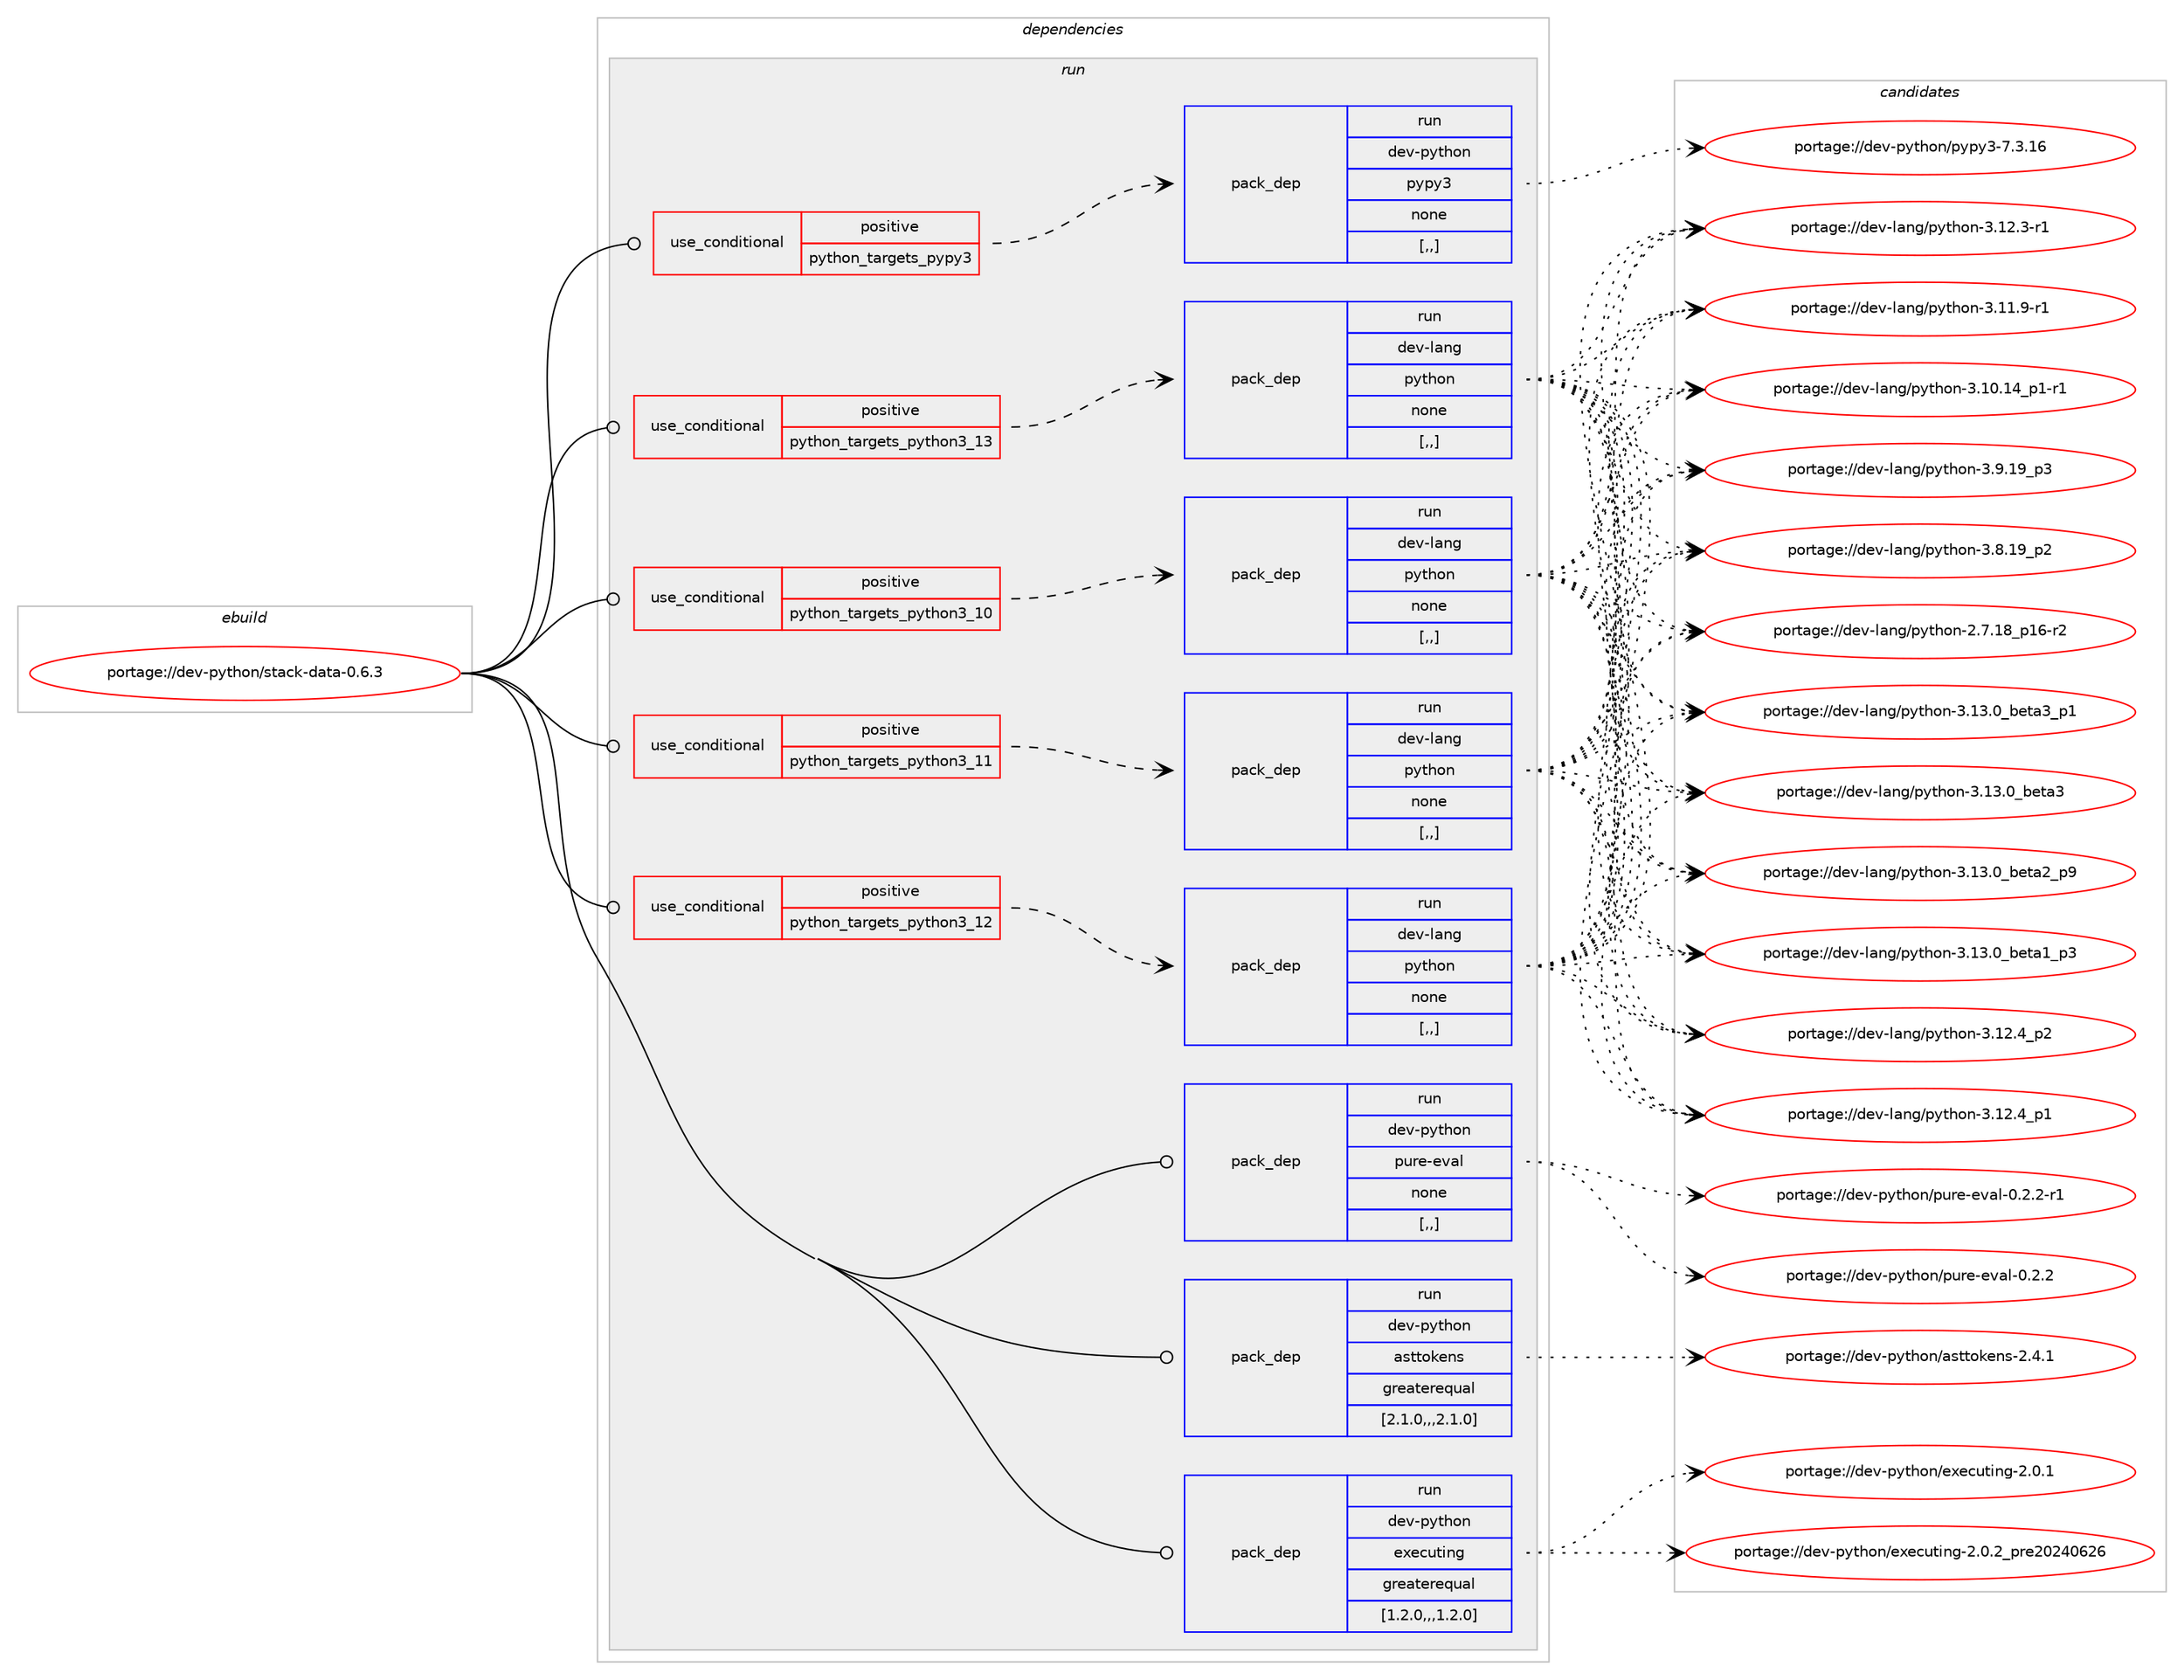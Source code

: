 digraph prolog {

# *************
# Graph options
# *************

newrank=true;
concentrate=true;
compound=true;
graph [rankdir=LR,fontname=Helvetica,fontsize=10,ranksep=1.5];#, ranksep=2.5, nodesep=0.2];
edge  [arrowhead=vee];
node  [fontname=Helvetica,fontsize=10];

# **********
# The ebuild
# **********

subgraph cluster_leftcol {
color=gray;
label=<<i>ebuild</i>>;
id [label="portage://dev-python/stack-data-0.6.3", color=red, width=4, href="../dev-python/stack-data-0.6.3.svg"];
}

# ****************
# The dependencies
# ****************

subgraph cluster_midcol {
color=gray;
label=<<i>dependencies</i>>;
subgraph cluster_compile {
fillcolor="#eeeeee";
style=filled;
label=<<i>compile</i>>;
}
subgraph cluster_compileandrun {
fillcolor="#eeeeee";
style=filled;
label=<<i>compile and run</i>>;
}
subgraph cluster_run {
fillcolor="#eeeeee";
style=filled;
label=<<i>run</i>>;
subgraph cond39898 {
dependency164182 [label=<<TABLE BORDER="0" CELLBORDER="1" CELLSPACING="0" CELLPADDING="4"><TR><TD ROWSPAN="3" CELLPADDING="10">use_conditional</TD></TR><TR><TD>positive</TD></TR><TR><TD>python_targets_pypy3</TD></TR></TABLE>>, shape=none, color=red];
subgraph pack123012 {
dependency164183 [label=<<TABLE BORDER="0" CELLBORDER="1" CELLSPACING="0" CELLPADDING="4" WIDTH="220"><TR><TD ROWSPAN="6" CELLPADDING="30">pack_dep</TD></TR><TR><TD WIDTH="110">run</TD></TR><TR><TD>dev-python</TD></TR><TR><TD>pypy3</TD></TR><TR><TD>none</TD></TR><TR><TD>[,,]</TD></TR></TABLE>>, shape=none, color=blue];
}
dependency164182:e -> dependency164183:w [weight=20,style="dashed",arrowhead="vee"];
}
id:e -> dependency164182:w [weight=20,style="solid",arrowhead="odot"];
subgraph cond39899 {
dependency164184 [label=<<TABLE BORDER="0" CELLBORDER="1" CELLSPACING="0" CELLPADDING="4"><TR><TD ROWSPAN="3" CELLPADDING="10">use_conditional</TD></TR><TR><TD>positive</TD></TR><TR><TD>python_targets_python3_10</TD></TR></TABLE>>, shape=none, color=red];
subgraph pack123013 {
dependency164185 [label=<<TABLE BORDER="0" CELLBORDER="1" CELLSPACING="0" CELLPADDING="4" WIDTH="220"><TR><TD ROWSPAN="6" CELLPADDING="30">pack_dep</TD></TR><TR><TD WIDTH="110">run</TD></TR><TR><TD>dev-lang</TD></TR><TR><TD>python</TD></TR><TR><TD>none</TD></TR><TR><TD>[,,]</TD></TR></TABLE>>, shape=none, color=blue];
}
dependency164184:e -> dependency164185:w [weight=20,style="dashed",arrowhead="vee"];
}
id:e -> dependency164184:w [weight=20,style="solid",arrowhead="odot"];
subgraph cond39900 {
dependency164186 [label=<<TABLE BORDER="0" CELLBORDER="1" CELLSPACING="0" CELLPADDING="4"><TR><TD ROWSPAN="3" CELLPADDING="10">use_conditional</TD></TR><TR><TD>positive</TD></TR><TR><TD>python_targets_python3_11</TD></TR></TABLE>>, shape=none, color=red];
subgraph pack123014 {
dependency164187 [label=<<TABLE BORDER="0" CELLBORDER="1" CELLSPACING="0" CELLPADDING="4" WIDTH="220"><TR><TD ROWSPAN="6" CELLPADDING="30">pack_dep</TD></TR><TR><TD WIDTH="110">run</TD></TR><TR><TD>dev-lang</TD></TR><TR><TD>python</TD></TR><TR><TD>none</TD></TR><TR><TD>[,,]</TD></TR></TABLE>>, shape=none, color=blue];
}
dependency164186:e -> dependency164187:w [weight=20,style="dashed",arrowhead="vee"];
}
id:e -> dependency164186:w [weight=20,style="solid",arrowhead="odot"];
subgraph cond39901 {
dependency164188 [label=<<TABLE BORDER="0" CELLBORDER="1" CELLSPACING="0" CELLPADDING="4"><TR><TD ROWSPAN="3" CELLPADDING="10">use_conditional</TD></TR><TR><TD>positive</TD></TR><TR><TD>python_targets_python3_12</TD></TR></TABLE>>, shape=none, color=red];
subgraph pack123015 {
dependency164189 [label=<<TABLE BORDER="0" CELLBORDER="1" CELLSPACING="0" CELLPADDING="4" WIDTH="220"><TR><TD ROWSPAN="6" CELLPADDING="30">pack_dep</TD></TR><TR><TD WIDTH="110">run</TD></TR><TR><TD>dev-lang</TD></TR><TR><TD>python</TD></TR><TR><TD>none</TD></TR><TR><TD>[,,]</TD></TR></TABLE>>, shape=none, color=blue];
}
dependency164188:e -> dependency164189:w [weight=20,style="dashed",arrowhead="vee"];
}
id:e -> dependency164188:w [weight=20,style="solid",arrowhead="odot"];
subgraph cond39902 {
dependency164190 [label=<<TABLE BORDER="0" CELLBORDER="1" CELLSPACING="0" CELLPADDING="4"><TR><TD ROWSPAN="3" CELLPADDING="10">use_conditional</TD></TR><TR><TD>positive</TD></TR><TR><TD>python_targets_python3_13</TD></TR></TABLE>>, shape=none, color=red];
subgraph pack123016 {
dependency164191 [label=<<TABLE BORDER="0" CELLBORDER="1" CELLSPACING="0" CELLPADDING="4" WIDTH="220"><TR><TD ROWSPAN="6" CELLPADDING="30">pack_dep</TD></TR><TR><TD WIDTH="110">run</TD></TR><TR><TD>dev-lang</TD></TR><TR><TD>python</TD></TR><TR><TD>none</TD></TR><TR><TD>[,,]</TD></TR></TABLE>>, shape=none, color=blue];
}
dependency164190:e -> dependency164191:w [weight=20,style="dashed",arrowhead="vee"];
}
id:e -> dependency164190:w [weight=20,style="solid",arrowhead="odot"];
subgraph pack123017 {
dependency164192 [label=<<TABLE BORDER="0" CELLBORDER="1" CELLSPACING="0" CELLPADDING="4" WIDTH="220"><TR><TD ROWSPAN="6" CELLPADDING="30">pack_dep</TD></TR><TR><TD WIDTH="110">run</TD></TR><TR><TD>dev-python</TD></TR><TR><TD>asttokens</TD></TR><TR><TD>greaterequal</TD></TR><TR><TD>[2.1.0,,,2.1.0]</TD></TR></TABLE>>, shape=none, color=blue];
}
id:e -> dependency164192:w [weight=20,style="solid",arrowhead="odot"];
subgraph pack123018 {
dependency164193 [label=<<TABLE BORDER="0" CELLBORDER="1" CELLSPACING="0" CELLPADDING="4" WIDTH="220"><TR><TD ROWSPAN="6" CELLPADDING="30">pack_dep</TD></TR><TR><TD WIDTH="110">run</TD></TR><TR><TD>dev-python</TD></TR><TR><TD>executing</TD></TR><TR><TD>greaterequal</TD></TR><TR><TD>[1.2.0,,,1.2.0]</TD></TR></TABLE>>, shape=none, color=blue];
}
id:e -> dependency164193:w [weight=20,style="solid",arrowhead="odot"];
subgraph pack123019 {
dependency164194 [label=<<TABLE BORDER="0" CELLBORDER="1" CELLSPACING="0" CELLPADDING="4" WIDTH="220"><TR><TD ROWSPAN="6" CELLPADDING="30">pack_dep</TD></TR><TR><TD WIDTH="110">run</TD></TR><TR><TD>dev-python</TD></TR><TR><TD>pure-eval</TD></TR><TR><TD>none</TD></TR><TR><TD>[,,]</TD></TR></TABLE>>, shape=none, color=blue];
}
id:e -> dependency164194:w [weight=20,style="solid",arrowhead="odot"];
}
}

# **************
# The candidates
# **************

subgraph cluster_choices {
rank=same;
color=gray;
label=<<i>candidates</i>>;

subgraph choice123012 {
color=black;
nodesep=1;
choice10010111845112121116104111110471121211121215145554651464954 [label="portage://dev-python/pypy3-7.3.16", color=red, width=4,href="../dev-python/pypy3-7.3.16.svg"];
dependency164183:e -> choice10010111845112121116104111110471121211121215145554651464954:w [style=dotted,weight="100"];
}
subgraph choice123013 {
color=black;
nodesep=1;
choice10010111845108971101034711212111610411111045514649514648959810111697519511249 [label="portage://dev-lang/python-3.13.0_beta3_p1", color=red, width=4,href="../dev-lang/python-3.13.0_beta3_p1.svg"];
choice1001011184510897110103471121211161041111104551464951464895981011169751 [label="portage://dev-lang/python-3.13.0_beta3", color=red, width=4,href="../dev-lang/python-3.13.0_beta3.svg"];
choice10010111845108971101034711212111610411111045514649514648959810111697509511257 [label="portage://dev-lang/python-3.13.0_beta2_p9", color=red, width=4,href="../dev-lang/python-3.13.0_beta2_p9.svg"];
choice10010111845108971101034711212111610411111045514649514648959810111697499511251 [label="portage://dev-lang/python-3.13.0_beta1_p3", color=red, width=4,href="../dev-lang/python-3.13.0_beta1_p3.svg"];
choice100101118451089711010347112121116104111110455146495046529511250 [label="portage://dev-lang/python-3.12.4_p2", color=red, width=4,href="../dev-lang/python-3.12.4_p2.svg"];
choice100101118451089711010347112121116104111110455146495046529511249 [label="portage://dev-lang/python-3.12.4_p1", color=red, width=4,href="../dev-lang/python-3.12.4_p1.svg"];
choice100101118451089711010347112121116104111110455146495046514511449 [label="portage://dev-lang/python-3.12.3-r1", color=red, width=4,href="../dev-lang/python-3.12.3-r1.svg"];
choice100101118451089711010347112121116104111110455146494946574511449 [label="portage://dev-lang/python-3.11.9-r1", color=red, width=4,href="../dev-lang/python-3.11.9-r1.svg"];
choice100101118451089711010347112121116104111110455146494846495295112494511449 [label="portage://dev-lang/python-3.10.14_p1-r1", color=red, width=4,href="../dev-lang/python-3.10.14_p1-r1.svg"];
choice100101118451089711010347112121116104111110455146574649579511251 [label="portage://dev-lang/python-3.9.19_p3", color=red, width=4,href="../dev-lang/python-3.9.19_p3.svg"];
choice100101118451089711010347112121116104111110455146564649579511250 [label="portage://dev-lang/python-3.8.19_p2", color=red, width=4,href="../dev-lang/python-3.8.19_p2.svg"];
choice100101118451089711010347112121116104111110455046554649569511249544511450 [label="portage://dev-lang/python-2.7.18_p16-r2", color=red, width=4,href="../dev-lang/python-2.7.18_p16-r2.svg"];
dependency164185:e -> choice10010111845108971101034711212111610411111045514649514648959810111697519511249:w [style=dotted,weight="100"];
dependency164185:e -> choice1001011184510897110103471121211161041111104551464951464895981011169751:w [style=dotted,weight="100"];
dependency164185:e -> choice10010111845108971101034711212111610411111045514649514648959810111697509511257:w [style=dotted,weight="100"];
dependency164185:e -> choice10010111845108971101034711212111610411111045514649514648959810111697499511251:w [style=dotted,weight="100"];
dependency164185:e -> choice100101118451089711010347112121116104111110455146495046529511250:w [style=dotted,weight="100"];
dependency164185:e -> choice100101118451089711010347112121116104111110455146495046529511249:w [style=dotted,weight="100"];
dependency164185:e -> choice100101118451089711010347112121116104111110455146495046514511449:w [style=dotted,weight="100"];
dependency164185:e -> choice100101118451089711010347112121116104111110455146494946574511449:w [style=dotted,weight="100"];
dependency164185:e -> choice100101118451089711010347112121116104111110455146494846495295112494511449:w [style=dotted,weight="100"];
dependency164185:e -> choice100101118451089711010347112121116104111110455146574649579511251:w [style=dotted,weight="100"];
dependency164185:e -> choice100101118451089711010347112121116104111110455146564649579511250:w [style=dotted,weight="100"];
dependency164185:e -> choice100101118451089711010347112121116104111110455046554649569511249544511450:w [style=dotted,weight="100"];
}
subgraph choice123014 {
color=black;
nodesep=1;
choice10010111845108971101034711212111610411111045514649514648959810111697519511249 [label="portage://dev-lang/python-3.13.0_beta3_p1", color=red, width=4,href="../dev-lang/python-3.13.0_beta3_p1.svg"];
choice1001011184510897110103471121211161041111104551464951464895981011169751 [label="portage://dev-lang/python-3.13.0_beta3", color=red, width=4,href="../dev-lang/python-3.13.0_beta3.svg"];
choice10010111845108971101034711212111610411111045514649514648959810111697509511257 [label="portage://dev-lang/python-3.13.0_beta2_p9", color=red, width=4,href="../dev-lang/python-3.13.0_beta2_p9.svg"];
choice10010111845108971101034711212111610411111045514649514648959810111697499511251 [label="portage://dev-lang/python-3.13.0_beta1_p3", color=red, width=4,href="../dev-lang/python-3.13.0_beta1_p3.svg"];
choice100101118451089711010347112121116104111110455146495046529511250 [label="portage://dev-lang/python-3.12.4_p2", color=red, width=4,href="../dev-lang/python-3.12.4_p2.svg"];
choice100101118451089711010347112121116104111110455146495046529511249 [label="portage://dev-lang/python-3.12.4_p1", color=red, width=4,href="../dev-lang/python-3.12.4_p1.svg"];
choice100101118451089711010347112121116104111110455146495046514511449 [label="portage://dev-lang/python-3.12.3-r1", color=red, width=4,href="../dev-lang/python-3.12.3-r1.svg"];
choice100101118451089711010347112121116104111110455146494946574511449 [label="portage://dev-lang/python-3.11.9-r1", color=red, width=4,href="../dev-lang/python-3.11.9-r1.svg"];
choice100101118451089711010347112121116104111110455146494846495295112494511449 [label="portage://dev-lang/python-3.10.14_p1-r1", color=red, width=4,href="../dev-lang/python-3.10.14_p1-r1.svg"];
choice100101118451089711010347112121116104111110455146574649579511251 [label="portage://dev-lang/python-3.9.19_p3", color=red, width=4,href="../dev-lang/python-3.9.19_p3.svg"];
choice100101118451089711010347112121116104111110455146564649579511250 [label="portage://dev-lang/python-3.8.19_p2", color=red, width=4,href="../dev-lang/python-3.8.19_p2.svg"];
choice100101118451089711010347112121116104111110455046554649569511249544511450 [label="portage://dev-lang/python-2.7.18_p16-r2", color=red, width=4,href="../dev-lang/python-2.7.18_p16-r2.svg"];
dependency164187:e -> choice10010111845108971101034711212111610411111045514649514648959810111697519511249:w [style=dotted,weight="100"];
dependency164187:e -> choice1001011184510897110103471121211161041111104551464951464895981011169751:w [style=dotted,weight="100"];
dependency164187:e -> choice10010111845108971101034711212111610411111045514649514648959810111697509511257:w [style=dotted,weight="100"];
dependency164187:e -> choice10010111845108971101034711212111610411111045514649514648959810111697499511251:w [style=dotted,weight="100"];
dependency164187:e -> choice100101118451089711010347112121116104111110455146495046529511250:w [style=dotted,weight="100"];
dependency164187:e -> choice100101118451089711010347112121116104111110455146495046529511249:w [style=dotted,weight="100"];
dependency164187:e -> choice100101118451089711010347112121116104111110455146495046514511449:w [style=dotted,weight="100"];
dependency164187:e -> choice100101118451089711010347112121116104111110455146494946574511449:w [style=dotted,weight="100"];
dependency164187:e -> choice100101118451089711010347112121116104111110455146494846495295112494511449:w [style=dotted,weight="100"];
dependency164187:e -> choice100101118451089711010347112121116104111110455146574649579511251:w [style=dotted,weight="100"];
dependency164187:e -> choice100101118451089711010347112121116104111110455146564649579511250:w [style=dotted,weight="100"];
dependency164187:e -> choice100101118451089711010347112121116104111110455046554649569511249544511450:w [style=dotted,weight="100"];
}
subgraph choice123015 {
color=black;
nodesep=1;
choice10010111845108971101034711212111610411111045514649514648959810111697519511249 [label="portage://dev-lang/python-3.13.0_beta3_p1", color=red, width=4,href="../dev-lang/python-3.13.0_beta3_p1.svg"];
choice1001011184510897110103471121211161041111104551464951464895981011169751 [label="portage://dev-lang/python-3.13.0_beta3", color=red, width=4,href="../dev-lang/python-3.13.0_beta3.svg"];
choice10010111845108971101034711212111610411111045514649514648959810111697509511257 [label="portage://dev-lang/python-3.13.0_beta2_p9", color=red, width=4,href="../dev-lang/python-3.13.0_beta2_p9.svg"];
choice10010111845108971101034711212111610411111045514649514648959810111697499511251 [label="portage://dev-lang/python-3.13.0_beta1_p3", color=red, width=4,href="../dev-lang/python-3.13.0_beta1_p3.svg"];
choice100101118451089711010347112121116104111110455146495046529511250 [label="portage://dev-lang/python-3.12.4_p2", color=red, width=4,href="../dev-lang/python-3.12.4_p2.svg"];
choice100101118451089711010347112121116104111110455146495046529511249 [label="portage://dev-lang/python-3.12.4_p1", color=red, width=4,href="../dev-lang/python-3.12.4_p1.svg"];
choice100101118451089711010347112121116104111110455146495046514511449 [label="portage://dev-lang/python-3.12.3-r1", color=red, width=4,href="../dev-lang/python-3.12.3-r1.svg"];
choice100101118451089711010347112121116104111110455146494946574511449 [label="portage://dev-lang/python-3.11.9-r1", color=red, width=4,href="../dev-lang/python-3.11.9-r1.svg"];
choice100101118451089711010347112121116104111110455146494846495295112494511449 [label="portage://dev-lang/python-3.10.14_p1-r1", color=red, width=4,href="../dev-lang/python-3.10.14_p1-r1.svg"];
choice100101118451089711010347112121116104111110455146574649579511251 [label="portage://dev-lang/python-3.9.19_p3", color=red, width=4,href="../dev-lang/python-3.9.19_p3.svg"];
choice100101118451089711010347112121116104111110455146564649579511250 [label="portage://dev-lang/python-3.8.19_p2", color=red, width=4,href="../dev-lang/python-3.8.19_p2.svg"];
choice100101118451089711010347112121116104111110455046554649569511249544511450 [label="portage://dev-lang/python-2.7.18_p16-r2", color=red, width=4,href="../dev-lang/python-2.7.18_p16-r2.svg"];
dependency164189:e -> choice10010111845108971101034711212111610411111045514649514648959810111697519511249:w [style=dotted,weight="100"];
dependency164189:e -> choice1001011184510897110103471121211161041111104551464951464895981011169751:w [style=dotted,weight="100"];
dependency164189:e -> choice10010111845108971101034711212111610411111045514649514648959810111697509511257:w [style=dotted,weight="100"];
dependency164189:e -> choice10010111845108971101034711212111610411111045514649514648959810111697499511251:w [style=dotted,weight="100"];
dependency164189:e -> choice100101118451089711010347112121116104111110455146495046529511250:w [style=dotted,weight="100"];
dependency164189:e -> choice100101118451089711010347112121116104111110455146495046529511249:w [style=dotted,weight="100"];
dependency164189:e -> choice100101118451089711010347112121116104111110455146495046514511449:w [style=dotted,weight="100"];
dependency164189:e -> choice100101118451089711010347112121116104111110455146494946574511449:w [style=dotted,weight="100"];
dependency164189:e -> choice100101118451089711010347112121116104111110455146494846495295112494511449:w [style=dotted,weight="100"];
dependency164189:e -> choice100101118451089711010347112121116104111110455146574649579511251:w [style=dotted,weight="100"];
dependency164189:e -> choice100101118451089711010347112121116104111110455146564649579511250:w [style=dotted,weight="100"];
dependency164189:e -> choice100101118451089711010347112121116104111110455046554649569511249544511450:w [style=dotted,weight="100"];
}
subgraph choice123016 {
color=black;
nodesep=1;
choice10010111845108971101034711212111610411111045514649514648959810111697519511249 [label="portage://dev-lang/python-3.13.0_beta3_p1", color=red, width=4,href="../dev-lang/python-3.13.0_beta3_p1.svg"];
choice1001011184510897110103471121211161041111104551464951464895981011169751 [label="portage://dev-lang/python-3.13.0_beta3", color=red, width=4,href="../dev-lang/python-3.13.0_beta3.svg"];
choice10010111845108971101034711212111610411111045514649514648959810111697509511257 [label="portage://dev-lang/python-3.13.0_beta2_p9", color=red, width=4,href="../dev-lang/python-3.13.0_beta2_p9.svg"];
choice10010111845108971101034711212111610411111045514649514648959810111697499511251 [label="portage://dev-lang/python-3.13.0_beta1_p3", color=red, width=4,href="../dev-lang/python-3.13.0_beta1_p3.svg"];
choice100101118451089711010347112121116104111110455146495046529511250 [label="portage://dev-lang/python-3.12.4_p2", color=red, width=4,href="../dev-lang/python-3.12.4_p2.svg"];
choice100101118451089711010347112121116104111110455146495046529511249 [label="portage://dev-lang/python-3.12.4_p1", color=red, width=4,href="../dev-lang/python-3.12.4_p1.svg"];
choice100101118451089711010347112121116104111110455146495046514511449 [label="portage://dev-lang/python-3.12.3-r1", color=red, width=4,href="../dev-lang/python-3.12.3-r1.svg"];
choice100101118451089711010347112121116104111110455146494946574511449 [label="portage://dev-lang/python-3.11.9-r1", color=red, width=4,href="../dev-lang/python-3.11.9-r1.svg"];
choice100101118451089711010347112121116104111110455146494846495295112494511449 [label="portage://dev-lang/python-3.10.14_p1-r1", color=red, width=4,href="../dev-lang/python-3.10.14_p1-r1.svg"];
choice100101118451089711010347112121116104111110455146574649579511251 [label="portage://dev-lang/python-3.9.19_p3", color=red, width=4,href="../dev-lang/python-3.9.19_p3.svg"];
choice100101118451089711010347112121116104111110455146564649579511250 [label="portage://dev-lang/python-3.8.19_p2", color=red, width=4,href="../dev-lang/python-3.8.19_p2.svg"];
choice100101118451089711010347112121116104111110455046554649569511249544511450 [label="portage://dev-lang/python-2.7.18_p16-r2", color=red, width=4,href="../dev-lang/python-2.7.18_p16-r2.svg"];
dependency164191:e -> choice10010111845108971101034711212111610411111045514649514648959810111697519511249:w [style=dotted,weight="100"];
dependency164191:e -> choice1001011184510897110103471121211161041111104551464951464895981011169751:w [style=dotted,weight="100"];
dependency164191:e -> choice10010111845108971101034711212111610411111045514649514648959810111697509511257:w [style=dotted,weight="100"];
dependency164191:e -> choice10010111845108971101034711212111610411111045514649514648959810111697499511251:w [style=dotted,weight="100"];
dependency164191:e -> choice100101118451089711010347112121116104111110455146495046529511250:w [style=dotted,weight="100"];
dependency164191:e -> choice100101118451089711010347112121116104111110455146495046529511249:w [style=dotted,weight="100"];
dependency164191:e -> choice100101118451089711010347112121116104111110455146495046514511449:w [style=dotted,weight="100"];
dependency164191:e -> choice100101118451089711010347112121116104111110455146494946574511449:w [style=dotted,weight="100"];
dependency164191:e -> choice100101118451089711010347112121116104111110455146494846495295112494511449:w [style=dotted,weight="100"];
dependency164191:e -> choice100101118451089711010347112121116104111110455146574649579511251:w [style=dotted,weight="100"];
dependency164191:e -> choice100101118451089711010347112121116104111110455146564649579511250:w [style=dotted,weight="100"];
dependency164191:e -> choice100101118451089711010347112121116104111110455046554649569511249544511450:w [style=dotted,weight="100"];
}
subgraph choice123017 {
color=black;
nodesep=1;
choice100101118451121211161041111104797115116116111107101110115455046524649 [label="portage://dev-python/asttokens-2.4.1", color=red, width=4,href="../dev-python/asttokens-2.4.1.svg"];
dependency164192:e -> choice100101118451121211161041111104797115116116111107101110115455046524649:w [style=dotted,weight="100"];
}
subgraph choice123018 {
color=black;
nodesep=1;
choice100101118451121211161041111104710112010199117116105110103455046484650951121141015048505248545054 [label="portage://dev-python/executing-2.0.2_pre20240626", color=red, width=4,href="../dev-python/executing-2.0.2_pre20240626.svg"];
choice100101118451121211161041111104710112010199117116105110103455046484649 [label="portage://dev-python/executing-2.0.1", color=red, width=4,href="../dev-python/executing-2.0.1.svg"];
dependency164193:e -> choice100101118451121211161041111104710112010199117116105110103455046484650951121141015048505248545054:w [style=dotted,weight="100"];
dependency164193:e -> choice100101118451121211161041111104710112010199117116105110103455046484649:w [style=dotted,weight="100"];
}
subgraph choice123019 {
color=black;
nodesep=1;
choice100101118451121211161041111104711211711410145101118971084548465046504511449 [label="portage://dev-python/pure-eval-0.2.2-r1", color=red, width=4,href="../dev-python/pure-eval-0.2.2-r1.svg"];
choice10010111845112121116104111110471121171141014510111897108454846504650 [label="portage://dev-python/pure-eval-0.2.2", color=red, width=4,href="../dev-python/pure-eval-0.2.2.svg"];
dependency164194:e -> choice100101118451121211161041111104711211711410145101118971084548465046504511449:w [style=dotted,weight="100"];
dependency164194:e -> choice10010111845112121116104111110471121171141014510111897108454846504650:w [style=dotted,weight="100"];
}
}

}
